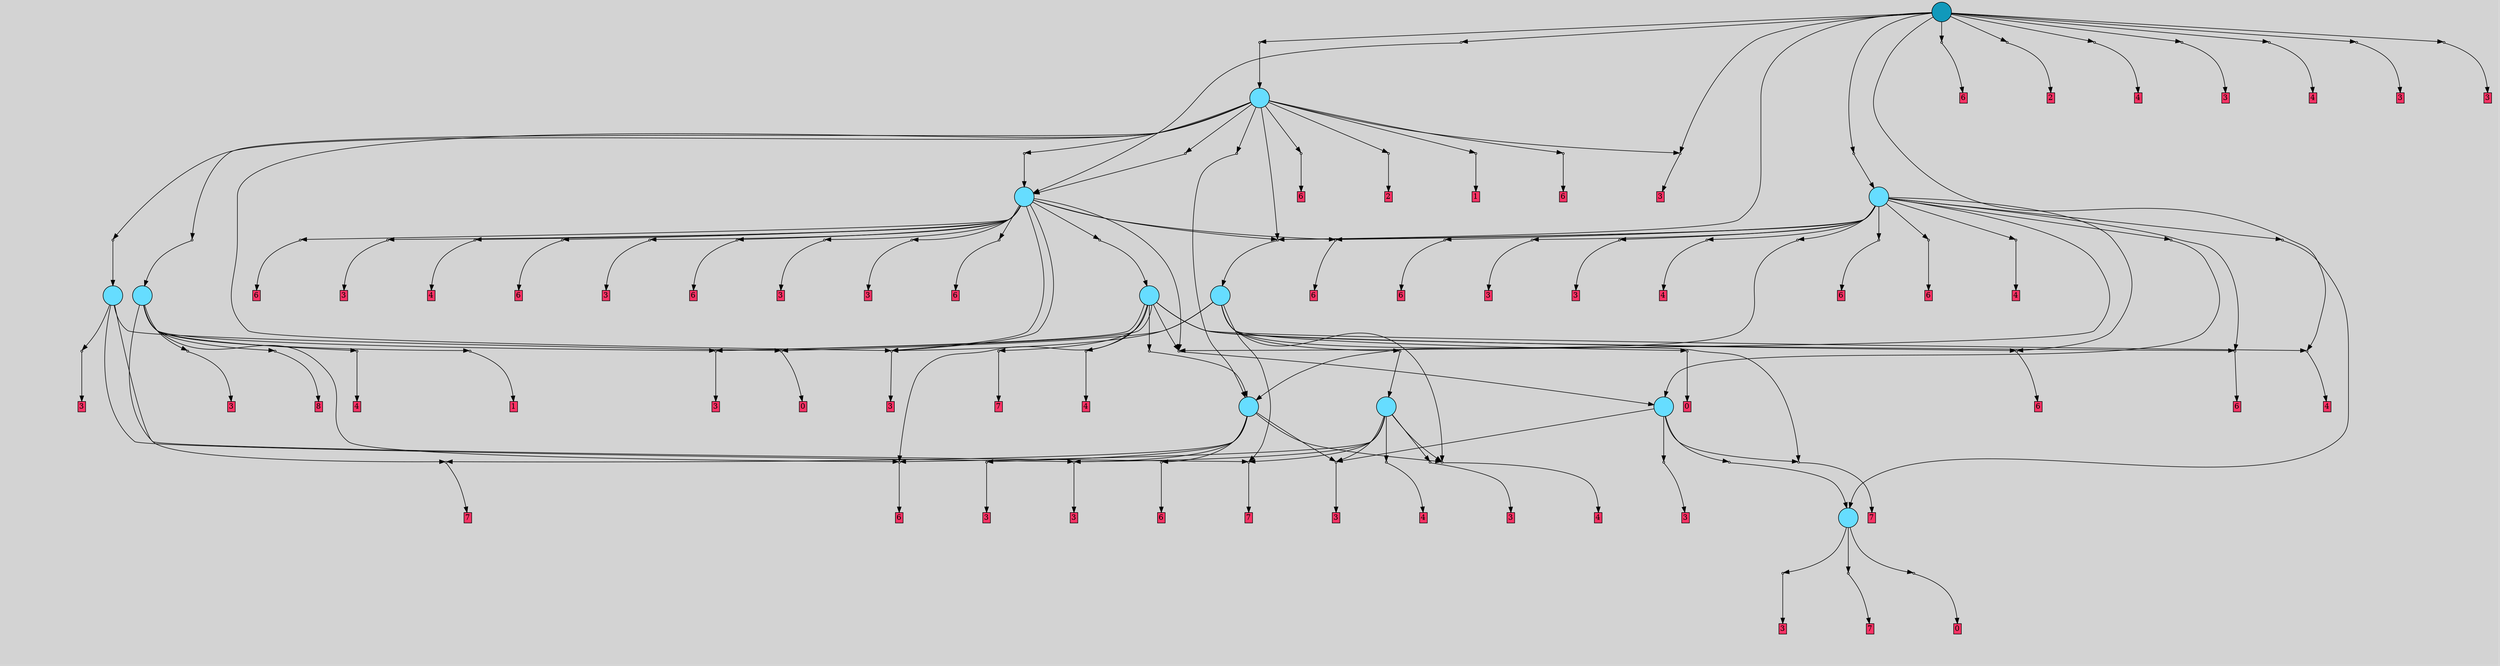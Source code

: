 // File exported with GEGELATI v1.3.1
// On the 2024-07-08 15:30:25
// With the MARL::MarlTPGGraphDotExporter
digraph{
	graph[pad = "0.212, 0.055" bgcolor = lightgray]
	node[shape=circle style = filled label = ""]
		T33 [fillcolor="#66ddff"]
		T57 [fillcolor="#66ddff"]
		T67 [fillcolor="#66ddff"]
		T73 [fillcolor="#66ddff"]
		T94 [fillcolor="#66ddff"]
		T113 [fillcolor="#66ddff"]
		T146 [fillcolor="#66ddff"]
		T184 [fillcolor="#66ddff"]
		T301 [fillcolor="#66ddff"]
		T316 [fillcolor="#66ddff"]
		T518 [fillcolor="#66ddff"]
		T598 [fillcolor="#1199bb"]
		P11545 [fillcolor="#cccccc" shape=point] //
		I11545 [shape=box style=invis label="4|6&2|2#1|3&#92;n4|3&2|7#1|5&#92;n6|7&2|1#4|3&#92;n2|5&2|7#1|2&#92;n7|0&2|0#1|3&#92;n0|3&3|7#1|7&#92;n"]
		P11545 -> I11545[style=invis]
		A8608 [fillcolor="#ff3366" shape=box margin=0.03 width=0 height=0 label="3"]
		T33 -> P11545 -> A8608
		P11546 [fillcolor="#cccccc" shape=point] //
		I11546 [shape=box style=invis label="4|1&1|0#3|3&#92;n2|5&1|0#1|5&#92;n7|1&3|3#3|7&#92;n3|4&3|4#0|5&#92;n8|5&4|6#4|3&#92;n1|0&2|7#2|0&#92;n5|2&2|5#2|2&#92;n"]
		P11546 -> I11546[style=invis]
		A8609 [fillcolor="#ff3366" shape=box margin=0.03 width=0 height=0 label="7"]
		T33 -> P11546 -> A8609
		P11547 [fillcolor="#cccccc" shape=point] //
		I11547 [shape=box style=invis label="1|2&0|2#0|6&#92;n2|3&3|5#4|2&#92;n4|7&1|1#1|5&#92;n5|1&1|0#2|3&#92;n4|7&4|5#3|7&#92;n7|4&4|3#4|6&#92;n8|6&4|1#1|0&#92;n1|6&1|5#1|1&#92;n"]
		P11547 -> I11547[style=invis]
		A8610 [fillcolor="#ff3366" shape=box margin=0.03 width=0 height=0 label="0"]
		T33 -> P11547 -> A8610
		P11548 [fillcolor="#cccccc" shape=point] //
		I11548 [shape=box style=invis label="2|2&2|5#4|4&#92;n2|0&2|5#2|7&#92;n8|6&0|5#0|7&#92;n1|6&0|0#2|3&#92;n5|2&3|4#0|4&#92;n"]
		P11548 -> I11548[style=invis]
		A8611 [fillcolor="#ff3366" shape=box margin=0.03 width=0 height=0 label="3"]
		T57 -> P11548 -> A8611
		P11549 [fillcolor="#cccccc" shape=point] //
		I11549 [shape=box style=invis label="4|2&1|7#1|6&#92;n5|2&4|7#3|7&#92;n8|7&0|0#1|4&#92;n1|4&4|5#2|7&#92;n5|5&3|1#1|0&#92;n2|0&2|1#3|5&#92;n6|2&1|3#2|3&#92;n3|6&1|0#3|6&#92;n"]
		P11549 -> I11549[style=invis]
		A8612 [fillcolor="#ff3366" shape=box margin=0.03 width=0 height=0 label="7"]
		T57 -> P11549 -> A8612
		P11550 [fillcolor="#cccccc" shape=point] //
		I11550 [shape=box style=invis label="2|3&2|1#4|4&#92;n8|6&0|5#0|7&#92;n2|0&2|5#2|7&#92;n6|1&1|1#4|1&#92;n"]
		P11550 -> I11550[style=invis]
		T57 -> P11550 -> T33
		P11551 [fillcolor="#cccccc" shape=point] //
		I11551 [shape=box style=invis label="1|7&0|0#0|1&#92;n7|0&2|1#1|3&#92;n2|5&2|7#1|2&#92;n6|7&2|1#1|6&#92;n"]
		P11551 -> I11551[style=invis]
		A8613 [fillcolor="#ff3366" shape=box margin=0.03 width=0 height=0 label="3"]
		T57 -> P11551 -> A8613
		P11552 [fillcolor="#cccccc" shape=point] //
		I11552 [shape=box style=invis label="3|3&4|2#3|3&#92;n"]
		P11552 -> I11552[style=invis]
		A8614 [fillcolor="#ff3366" shape=box margin=0.03 width=0 height=0 label="4"]
		T67 -> P11552 -> A8614
		P11553 [fillcolor="#cccccc" shape=point] //
		I11553 [shape=box style=invis label="5|0&4|6#2|4&#92;n2|2&2|5#2|4&#92;n7|0&2|5#2|7&#92;n1|6&0|0#2|3&#92;n"]
		P11553 -> I11553[style=invis]
		A8615 [fillcolor="#ff3366" shape=box margin=0.03 width=0 height=0 label="3"]
		T67 -> P11553 -> A8615
		T67 -> P11548
		P11554 [fillcolor="#cccccc" shape=point] //
		I11554 [shape=box style=invis label="2|4&2|1#3|3&#92;n1|3&3|5#3|0&#92;n6|0&0|3#1|6&#92;n1|1&3|6#2|0&#92;n7|4&4|1#1|1&#92;n6|2&3|7#3|5&#92;n"]
		P11554 -> I11554[style=invis]
		A8616 [fillcolor="#ff3366" shape=box margin=0.03 width=0 height=0 label="4"]
		T67 -> P11554 -> A8616
		P11555 [fillcolor="#cccccc" shape=point] //
		I11555 [shape=box style=invis label="2|0&2|5#3|7&#92;n2|2&2|5#4|4&#92;n1|6&0|0#2|3&#92;n0|6&0|5#0|7&#92;n8|3&3|1#4|1&#92;n"]
		P11555 -> I11555[style=invis]
		A8617 [fillcolor="#ff3366" shape=box margin=0.03 width=0 height=0 label="3"]
		T67 -> P11555 -> A8617
		P11556 [fillcolor="#cccccc" shape=point] //
		I11556 [shape=box style=invis label="8|6&0|4#2|6&#92;n4|4&2|7#3|3&#92;n3|0&3|5#2|2&#92;n4|4&0|6#3|3&#92;n3|5&2|5#0|6&#92;n"]
		P11556 -> I11556[style=invis]
		A8618 [fillcolor="#ff3366" shape=box margin=0.03 width=0 height=0 label="6"]
		T67 -> P11556 -> A8618
		P11557 [fillcolor="#cccccc" shape=point] //
		I11557 [shape=box style=invis label="1|2&1|7#1|6&#92;n7|1&4|7#2|7&#92;n1|5&1|0#2|7&#92;n6|5&3|1#2|0&#92;n5|0&3|6#4|5&#92;n5|3&3|3#0|2&#92;n1|3&4|2#4|4&#92;n"]
		P11557 -> I11557[style=invis]
		A8619 [fillcolor="#ff3366" shape=box margin=0.03 width=0 height=0 label="7"]
		T67 -> P11557 -> A8619
		P11558 [fillcolor="#cccccc" shape=point] //
		I11558 [shape=box style=invis label="1|2&1|7#1|6&#92;n1|5&1|0#2|7&#92;n6|5&3|1#2|0&#92;n5|3&3|3#4|2&#92;n5|0&3|6#4|5&#92;n1|3&4|2#4|4&#92;n"]
		P11558 -> I11558[style=invis]
		A8620 [fillcolor="#ff3366" shape=box margin=0.03 width=0 height=0 label="7"]
		T73 -> P11558 -> A8620
		T73 -> P11553
		P11559 [fillcolor="#cccccc" shape=point] //
		I11559 [shape=box style=invis label="3|5&2|5#0|6&#92;n8|4&4|0#3|3&#92;n6|0&3|5#2|5&#92;n3|0&3|5#2|2&#92;n4|4&1|7#3|3&#92;n"]
		P11559 -> I11559[style=invis]
		A8621 [fillcolor="#ff3366" shape=box margin=0.03 width=0 height=0 label="6"]
		T73 -> P11559 -> A8621
		P11560 [fillcolor="#cccccc" shape=point] //
		I11560 [shape=box style=invis label="5|2&3|4#0|4&#92;n2|0&2|5#2|7&#92;n8|6&0|5#0|7&#92;n2|2&2|1#4|4&#92;n"]
		P11560 -> I11560[style=invis]
		A8622 [fillcolor="#ff3366" shape=box margin=0.03 width=0 height=0 label="3"]
		T73 -> P11560 -> A8622
		T73 -> P11552
		T73 -> P11548
		P11561 [fillcolor="#cccccc" shape=point] //
		I11561 [shape=box style=invis label="1|3&0|5#3|0&#92;n4|4&2|1#2|3&#92;n2|3&1|2#4|3&#92;n6|0&0|3#1|4&#92;n4|7&0|7#4|2&#92;n"]
		P11561 -> I11561[style=invis]
		A8623 [fillcolor="#ff3366" shape=box margin=0.03 width=0 height=0 label="1"]
		T94 -> P11561 -> A8623
		P11562 [fillcolor="#cccccc" shape=point] //
		I11562 [shape=box style=invis label="2|4&0|7#2|0&#92;n8|0&0|7#4|3&#92;n5|2&2|4#0|4&#92;n2|5&1|6#1|5&#92;n"]
		P11562 -> I11562[style=invis]
		A8624 [fillcolor="#ff3366" shape=box margin=0.03 width=0 height=0 label="3"]
		T94 -> P11562 -> A8624
		T94 -> P11558
		P11563 [fillcolor="#cccccc" shape=point] //
		I11563 [shape=box style=invis label="5|0&2|5#2|7&#92;n7|7&1|7#4|2&#92;n5|5&1|6#1|7&#92;n5|6&0|7#4|2&#92;n8|4&3|0#0|7&#92;n0|3&1|4#3|7&#92;n"]
		P11563 -> I11563[style=invis]
		A8625 [fillcolor="#ff3366" shape=box margin=0.03 width=0 height=0 label="8"]
		T94 -> P11563 -> A8625
		P11564 [fillcolor="#cccccc" shape=point] //
		I11564 [shape=box style=invis label="1|6&0|0#2|3&#92;n0|0&2|5#2|7&#92;n2|2&2|5#4|4&#92;n5|2&3|4#0|4&#92;n2|7&1|7#3|3&#92;n"]
		P11564 -> I11564[style=invis]
		A8626 [fillcolor="#ff3366" shape=box margin=0.03 width=0 height=0 label="3"]
		T94 -> P11564 -> A8626
		P11565 [fillcolor="#cccccc" shape=point] //
		I11565 [shape=box style=invis label="1|1&4|6#2|0&#92;n6|0&0|3#1|6&#92;n2|3&1|2#4|1&#92;n1|3&3|5#3|0&#92;n7|4&4|1#1|1&#92;n2|4&2|1#2|3&#92;n"]
		P11565 -> I11565[style=invis]
		A8627 [fillcolor="#ff3366" shape=box margin=0.03 width=0 height=0 label="4"]
		T94 -> P11565 -> A8627
		T94 -> P11556
		P11566 [fillcolor="#cccccc" shape=point] //
		I11566 [shape=box style=invis label="4|0&2|1#3|2&#92;n1|6&0|1#0|0&#92;n2|2&2|5#4|4&#92;n5|2&3|4#1|4&#92;n8|6&0|5#0|7&#92;n"]
		P11566 -> I11566[style=invis]
		A8628 [fillcolor="#ff3366" shape=box margin=0.03 width=0 height=0 label="0"]
		T113 -> P11566 -> A8628
		P11567 [fillcolor="#cccccc" shape=point] //
		I11567 [shape=box style=invis label="7|7&2|1#0|3&#92;n4|3&2|7#1|5&#92;n0|3&3|7#1|7&#92;n7|0&2|2#1|3&#92;n"]
		P11567 -> I11567[style=invis]
		A8629 [fillcolor="#ff3366" shape=box margin=0.03 width=0 height=0 label="3"]
		T113 -> P11567 -> A8629
		T113 -> P11557
		T113 -> P11553
		P11568 [fillcolor="#cccccc" shape=point] //
		I11568 [shape=box style=invis label="1|3&1|7#1|6&#92;n7|1&4|7#2|7&#92;n1|5&1|0#2|2&#92;n6|5&3|1#2|0&#92;n5|3&3|3#0|2&#92;n4|3&1|2#3|4&#92;n5|0&3|6#4|5&#92;n1|3&4|2#4|4&#92;n"]
		P11568 -> I11568[style=invis]
		A8630 [fillcolor="#ff3366" shape=box margin=0.03 width=0 height=0 label="7"]
		T146 -> P11568 -> A8630
		P11569 [fillcolor="#cccccc" shape=point] //
		I11569 [shape=box style=invis label="0|1&3|3#2|5&#92;n1|1&3|7#2|7&#92;n5|0&2|6#3|0&#92;n"]
		P11569 -> I11569[style=invis]
		A8631 [fillcolor="#ff3366" shape=box margin=0.03 width=0 height=0 label="4"]
		T146 -> P11569 -> A8631
		T146 -> P11564
		P11570 [fillcolor="#cccccc" shape=point] //
		I11570 [shape=box style=invis label="8|1&3|5#2|1&#92;n2|0&2|5#4|4&#92;n8|0&2|5#2|7&#92;n5|1&4|1#0|4&#92;n5|7&1|6#1|6&#92;n"]
		P11570 -> I11570[style=invis]
		A8632 [fillcolor="#ff3366" shape=box margin=0.03 width=0 height=0 label="4"]
		T146 -> P11570 -> A8632
		P11571 [fillcolor="#cccccc" shape=point] //
		I11571 [shape=box style=invis label="4|4&2|7#3|7&#92;n8|6&0|4#2|6&#92;n3|0&3|5#2|2&#92;n3|3&2|5#0|6&#92;n"]
		P11571 -> I11571[style=invis]
		A8633 [fillcolor="#ff3366" shape=box margin=0.03 width=0 height=0 label="6"]
		T146 -> P11571 -> A8633
		T146 -> P11556
		P11572 [fillcolor="#cccccc" shape=point] //
		I11572 [shape=box style=invis label="8|6&0|2#2|6&#92;n2|6&0|4#1|3&#92;n3|0&3|5#2|2&#92;n4|4&2|7#3|3&#92;n4|4&0|6#3|3&#92;n2|6&3|7#2|1&#92;n3|5&2|5#0|6&#92;n"]
		P11572 -> I11572[style=invis]
		T146 -> P11572 -> T73
		P11573 [fillcolor="#cccccc" shape=point] //
		I11573 [shape=box style=invis label="1|2&3|4#0|4&#92;n8|4&0|5#0|1&#92;n2|0&2|5#2|5&#92;n"]
		P11573 -> I11573[style=invis]
		T146 -> P11573 -> T57
		P11574 [fillcolor="#cccccc" shape=point] //
		I11574 [shape=box style=invis label="8|6&0|4#2|6&#92;n4|4&2|1#3|3&#92;n4|4&0|6#3|3&#92;n3|0&3|5#2|2&#92;n"]
		P11574 -> I11574[style=invis]
		A8634 [fillcolor="#ff3366" shape=box margin=0.03 width=0 height=0 label="6"]
		T146 -> P11574 -> A8634
		T146 -> P11564
		T184 -> P11549
		P11575 [fillcolor="#cccccc" shape=point] //
		I11575 [shape=box style=invis label="5|0&4|5#3|7&#92;n7|3&3|0#4|6&#92;n5|4&1|5#0|2&#92;n6|5&4|6#0|5&#92;n4|7&1|1#1|5&#92;n2|3&3|5#4|6&#92;n6|2&2|7#4|2&#92;n8|6&2|0#1|6&#92;n"]
		P11575 -> I11575[style=invis]
		A8635 [fillcolor="#ff3366" shape=box margin=0.03 width=0 height=0 label="0"]
		T184 -> P11575 -> A8635
		P11576 [fillcolor="#cccccc" shape=point] //
		I11576 [shape=box style=invis label="1|6&0|0#2|3&#92;n2|7&4|7#3|3&#92;n2|2&2|5#4|4&#92;n5|2&3|4#0|4&#92;n0|0&2|5#2|7&#92;n"]
		P11576 -> I11576[style=invis]
		T184 -> P11576 -> T67
		T184 -> P11566
		T184 -> P11557
		P11577 [fillcolor="#cccccc" shape=point] //
		I11577 [shape=box style=invis label="8|1&3|5#2|1&#92;n2|0&2|5#2|7&#92;n1|6&0|0#2|3&#92;n2|0&2|5#4|4&#92;n5|1&4|1#0|4&#92;n5|7&1|6#1|6&#92;n"]
		P11577 -> I11577[style=invis]
		A8636 [fillcolor="#ff3366" shape=box margin=0.03 width=0 height=0 label="3"]
		T184 -> P11577 -> A8636
		T184 -> P11552
		T301 -> P11577
		P11578 [fillcolor="#cccccc" shape=point] //
		I11578 [shape=box style=invis label="2|0&1|4#2|4&#92;n4|5&4|4#3|4&#92;n"]
		P11578 -> I11578[style=invis]
		T301 -> P11578 -> T184
		T301 -> P11573
		P11579 [fillcolor="#cccccc" shape=point] //
		I11579 [shape=box style=invis label="7|1&1|2#0|6&#92;n4|7&2|5#3|1&#92;n3|4&0|2#0|5&#92;n3|2&0|2#4|6&#92;n3|3&3|7#1|4&#92;n1|0&4|3#0|4&#92;n0|5&2|1#0|5&#92;n"]
		P11579 -> I11579[style=invis]
		A8637 [fillcolor="#ff3366" shape=box margin=0.03 width=0 height=0 label="6"]
		T301 -> P11579 -> A8637
		P11580 [fillcolor="#cccccc" shape=point] //
		I11580 [shape=box style=invis label="2|2&2|5#4|4&#92;n1|6&0|0#2|3&#92;n6|0&3|5#2|4&#92;n6|0&2|5#2|7&#92;n"]
		P11580 -> I11580[style=invis]
		A8638 [fillcolor="#ff3366" shape=box margin=0.03 width=0 height=0 label="3"]
		T301 -> P11580 -> A8638
		T301 -> P11577
		P11581 [fillcolor="#cccccc" shape=point] //
		I11581 [shape=box style=invis label="0|7&2|4#1|0&#92;n2|0&2|5#4|7&#92;n2|2&2|5#4|4&#92;n4|4&1|5#1|5&#92;n5|2&3|4#0|4&#92;n8|6&0|5#0|7&#92;n1|1&0|0#2|3&#92;n1|3&0|0#1|5&#92;n"]
		P11581 -> I11581[style=invis]
		A8639 [fillcolor="#ff3366" shape=box margin=0.03 width=0 height=0 label="6"]
		T301 -> P11581 -> A8639
		P11582 [fillcolor="#cccccc" shape=point] //
		I11582 [shape=box style=invis label="8|1&3|5#2|1&#92;n2|3&3|5#1|6&#92;n2|0&2|5#4|4&#92;n5|7&1|6#1|6&#92;n4|1&4|1#0|4&#92;n8|0&2|5#2|7&#92;n"]
		P11582 -> I11582[style=invis]
		A8640 [fillcolor="#ff3366" shape=box margin=0.03 width=0 height=0 label="4"]
		T301 -> P11582 -> A8640
		P11583 [fillcolor="#cccccc" shape=point] //
		I11583 [shape=box style=invis label="4|4&0|6#2|3&#92;n3|5&2|5#2|1&#92;n8|6&0|4#2|2&#92;n3|6&1|2#3|5&#92;n"]
		P11583 -> I11583[style=invis]
		A8641 [fillcolor="#ff3366" shape=box margin=0.03 width=0 height=0 label="6"]
		T301 -> P11583 -> A8641
		P11584 [fillcolor="#cccccc" shape=point] //
		I11584 [shape=box style=invis label="0|7&2|4#1|0&#92;n2|0&2|5#4|3&#92;n1|3&0|0#1|5&#92;n2|7&2|7#0|2&#92;n8|6&0|5#0|2&#92;n1|1&3|0#2|3&#92;n4|4&1|5#1|5&#92;n"]
		P11584 -> I11584[style=invis]
		T301 -> P11584 -> T146
		P11585 [fillcolor="#cccccc" shape=point] //
		I11585 [shape=box style=invis label="2|2&2|5#4|4&#92;n3|3&1|5#1|2&#92;n0|0&2|6#2|7&#92;n1|6&0|0#2|3&#92;n2|7&1|7#3|3&#92;n"]
		P11585 -> I11585[style=invis]
		A8642 [fillcolor="#ff3366" shape=box margin=0.03 width=0 height=0 label="3"]
		T301 -> P11585 -> A8642
		P11586 [fillcolor="#cccccc" shape=point] //
		I11586 [shape=box style=invis label="8|6&0|4#2|6&#92;n3|1&2|5#0|0&#92;n3|0&3|6#3|2&#92;n"]
		P11586 -> I11586[style=invis]
		A8643 [fillcolor="#ff3366" shape=box margin=0.03 width=0 height=0 label="6"]
		T301 -> P11586 -> A8643
		P11587 [fillcolor="#cccccc" shape=point] //
		I11587 [shape=box style=invis label="4|3&2|7#1|5&#92;n6|7&2|1#4|3&#92;n4|6&2|7#1|3&#92;n7|0&2|0#1|3&#92;n0|0&3|7#1|7&#92;n0|4&0|4#0|3&#92;n"]
		P11587 -> I11587[style=invis]
		A8644 [fillcolor="#ff3366" shape=box margin=0.03 width=0 height=0 label="3"]
		T301 -> P11587 -> A8644
		P11588 [fillcolor="#cccccc" shape=point] //
		I11588 [shape=box style=invis label="0|0&2|0#2|1&#92;n0|3&4|7#1|2&#92;n"]
		P11588 -> I11588[style=invis]
		A8645 [fillcolor="#ff3366" shape=box margin=0.03 width=0 height=0 label="3"]
		T301 -> P11588 -> A8645
		P11589 [fillcolor="#cccccc" shape=point] //
		I11589 [shape=box style=invis label="3|6&1|2#3|5&#92;n3|5&2|5#2|6&#92;n8|6&0|4#2|2&#92;n4|4&0|6#2|3&#92;n"]
		P11589 -> I11589[style=invis]
		A8646 [fillcolor="#ff3366" shape=box margin=0.03 width=0 height=0 label="6"]
		T301 -> P11589 -> A8646
		P11590 [fillcolor="#cccccc" shape=point] //
		I11590 [shape=box style=invis label="4|4&0|6#2|3&#92;n8|5&2|5#2|6&#92;n8|6&0|4#2|2&#92;n3|6&1|2#3|5&#92;n"]
		P11590 -> I11590[style=invis]
		A8647 [fillcolor="#ff3366" shape=box margin=0.03 width=0 height=0 label="6"]
		T316 -> P11590 -> A8647
		P11591 [fillcolor="#cccccc" shape=point] //
		I11591 [shape=box style=invis label="3|3&2|6#2|7&#92;n6|4&2|2#0|2&#92;n2|0&4|5#2|5&#92;n7|1&4|2#3|4&#92;n7|4&3|5#4|2&#92;n8|3&3|1#2|1&#92;n4|5&0|0#2|3&#92;n6|2&4|4#2|3&#92;n"]
		P11591 -> I11591[style=invis]
		A8648 [fillcolor="#ff3366" shape=box margin=0.03 width=0 height=0 label="3"]
		T316 -> P11591 -> A8648
		P11592 [fillcolor="#cccccc" shape=point] //
		I11592 [shape=box style=invis label="3|5&2|5#0|6&#92;n6|0&3|1#1|3&#92;n2|6&0|4#1|3&#92;n2|0&3|5#2|2&#92;n4|1&2|6#3|3&#92;n1|5&2|2#4|7&#92;n4|4&2|7#1|3&#92;n8|6&0|2#2|6&#92;n"]
		P11592 -> I11592[style=invis]
		T316 -> P11592 -> T73
		P11593 [fillcolor="#cccccc" shape=point] //
		I11593 [shape=box style=invis label="1|7&3|4#3|3&#92;n7|2&0|4#3|0&#92;n3|3&3|0#2|6&#92;n1|0&2|0#2|4&#92;n"]
		P11593 -> I11593[style=invis]
		A8649 [fillcolor="#ff3366" shape=box margin=0.03 width=0 height=0 label="3"]
		T316 -> P11593 -> A8649
		T316 -> P11581
		P11594 [fillcolor="#cccccc" shape=point] //
		I11594 [shape=box style=invis label="8|1&1|3#1|2&#92;n2|3&3|5#1|6&#92;n2|0&2|5#4|4&#92;n5|7&1|6#1|6&#92;n8|1&3|5#2|1&#92;n4|1&4|1#0|5&#92;n8|0&2|5#2|7&#92;n"]
		P11594 -> I11594[style=invis]
		A8650 [fillcolor="#ff3366" shape=box margin=0.03 width=0 height=0 label="4"]
		T316 -> P11594 -> A8650
		T316 -> P11578
		P11595 [fillcolor="#cccccc" shape=point] //
		I11595 [shape=box style=invis label="0|4&2|6#3|0&#92;n2|2&1|7#2|7&#92;n5|2&4|6#4|1&#92;n5|5&4|3#0|5&#92;n3|3&3|7#3|2&#92;n2|0&0|3#2|7&#92;n0|3&4|2#0|7&#92;n7|5&4|5#4|4&#92;n"]
		P11595 -> I11595[style=invis]
		T316 -> P11595 -> T33
		P11596 [fillcolor="#cccccc" shape=point] //
		I11596 [shape=box style=invis label="8|6&0|0#2|6&#92;n2|6&0|4#1|3&#92;n4|4&2|7#3|3&#92;n3|0&3|5#2|2&#92;n4|4&0|6#3|3&#92;n3|5&2|5#0|6&#92;n"]
		P11596 -> I11596[style=invis]
		A8651 [fillcolor="#ff3366" shape=box margin=0.03 width=0 height=0 label="6"]
		T316 -> P11596 -> A8651
		P11597 [fillcolor="#cccccc" shape=point] //
		I11597 [shape=box style=invis label="2|0&1|5#2|5&#92;n7|4&0|0#1|6&#92;n7|6&3|1#3|5&#92;n3|3&2|4#3|2&#92;n8|1&2|1#1|7&#92;n"]
		P11597 -> I11597[style=invis]
		T316 -> P11597 -> T57
		T316 -> P11574
		P11598 [fillcolor="#cccccc" shape=point] //
		I11598 [shape=box style=invis label="4|7&2|4#3|1&#92;n6|1&1|6#3|2&#92;n6|0&0|7#3|1&#92;n"]
		P11598 -> I11598[style=invis]
		A8652 [fillcolor="#ff3366" shape=box margin=0.03 width=0 height=0 label="6"]
		T316 -> P11598 -> A8652
		T316 -> P11571
		P11599 [fillcolor="#cccccc" shape=point] //
		I11599 [shape=box style=invis label="8|0&2|2#3|2&#92;n5|1&1|3#4|7&#92;n"]
		P11599 -> I11599[style=invis]
		A8653 [fillcolor="#ff3366" shape=box margin=0.03 width=0 height=0 label="4"]
		T316 -> P11599 -> A8653
		T316 -> P11573
		P11600 [fillcolor="#cccccc" shape=point] //
		I11600 [shape=box style=invis label="3|4&0|0#4|6&#92;n7|0&3|3#4|1&#92;n5|4&2|6#0|0&#92;n6|3&3|0#4|5&#92;n"]
		P11600 -> I11600[style=invis]
		A8654 [fillcolor="#ff3366" shape=box margin=0.03 width=0 height=0 label="6"]
		T518 -> P11600 -> A8654
		P11601 [fillcolor="#cccccc" shape=point] //
		I11601 [shape=box style=invis label="1|2&2|2#4|3&#92;n6|0&3|0#1|3&#92;n3|5&2|5#0|6&#92;n1|6&0|4#1|3&#92;n4|1&2|6#3|3&#92;n"]
		P11601 -> I11601[style=invis]
		T518 -> P11601 -> T73
		P11602 [fillcolor="#cccccc" shape=point] //
		I11602 [shape=box style=invis label="1|2&3|4#0|4&#92;n2|0&2|5#2|5&#92;n8|4&0|5#0|1&#92;n1|0&4|0#3|2&#92;n"]
		P11602 -> I11602[style=invis]
		T518 -> P11602 -> T301
		P11603 [fillcolor="#cccccc" shape=point] //
		I11603 [shape=box style=invis label="4|5&3|3#2|6&#92;n2|0&2|1#4|4&#92;n6|7&1|6#1|6&#92;n0|1&2|3#0|7&#92;n6|1&4|1#0|4&#92;n"]
		P11603 -> I11603[style=invis]
		A8655 [fillcolor="#ff3366" shape=box margin=0.03 width=0 height=0 label="2"]
		T518 -> P11603 -> A8655
		P11604 [fillcolor="#cccccc" shape=point] //
		I11604 [shape=box style=invis label="2|1&1|2#4|0&#92;n7|0&1|4#2|4&#92;n"]
		P11604 -> I11604[style=invis]
		T518 -> P11604 -> T113
		P11605 [fillcolor="#cccccc" shape=point] //
		I11605 [shape=box style=invis label="2|2&2|5#4|4&#92;n6|0&2|5#2|7&#92;n6|0&3|5#2|4&#92;n8|4&4|7#2|6&#92;n1|6&0|0#2|3&#92;n"]
		P11605 -> I11605[style=invis]
		A8656 [fillcolor="#ff3366" shape=box margin=0.03 width=0 height=0 label="3"]
		T518 -> P11605 -> A8656
		T518 -> P11577
		P11606 [fillcolor="#cccccc" shape=point] //
		I11606 [shape=box style=invis label="6|1&4|1#0|4&#92;n4|5&3|3#2|6&#92;n5|2&4|2#1|6&#92;n5|0&2|1#4|4&#92;n3|1&2|3#0|7&#92;n"]
		P11606 -> I11606[style=invis]
		T518 -> P11606 -> T94
		P11607 [fillcolor="#cccccc" shape=point] //
		I11607 [shape=box style=invis label="2|0&1|4#2|0&#92;n"]
		P11607 -> I11607[style=invis]
		A8657 [fillcolor="#ff3366" shape=box margin=0.03 width=0 height=0 label="1"]
		T518 -> P11607 -> A8657
		T518 -> P11578
		P11608 [fillcolor="#cccccc" shape=point] //
		I11608 [shape=box style=invis label="1|0&1|0#3|3&#92;n8|4&0|5#0|1&#92;n"]
		P11608 -> I11608[style=invis]
		T518 -> P11608 -> T301
		P11609 [fillcolor="#cccccc" shape=point] //
		I11609 [shape=box style=invis label="4|2&0|6#4|3&#92;n3|0&3|5#2|2&#92;n8|6&0|4#2|6&#92;n4|4&2|1#3|3&#92;n"]
		P11609 -> I11609[style=invis]
		A8658 [fillcolor="#ff3366" shape=box margin=0.03 width=0 height=0 label="6"]
		T518 -> P11609 -> A8658
		P11610 [fillcolor="#cccccc" shape=point] //
		I11610 [shape=box style=invis label="2|2&2|3#1|1&#92;n4|0&1|2#2|3&#92;n"]
		P11610 -> I11610[style=invis]
		A8659 [fillcolor="#ff3366" shape=box margin=0.03 width=0 height=0 label="6"]
		T598 -> P11610 -> A8659
		P11611 [fillcolor="#cccccc" shape=point] //
		I11611 [shape=box style=invis label="4|5&3|3#2|6&#92;n6|7&1|6#1|6&#92;n2|0&2|1#4|4&#92;n0|1&2|3#0|6&#92;n6|1&4|1#0|4&#92;n"]
		P11611 -> I11611[style=invis]
		A8660 [fillcolor="#ff3366" shape=box margin=0.03 width=0 height=0 label="2"]
		T598 -> P11611 -> A8660
		T598 -> P11578
		P11612 [fillcolor="#cccccc" shape=point] //
		I11612 [shape=box style=invis label="1|0&1|1#2|5&#92;n4|5&1|7#4|0&#92;n8|0&0|3#2|7&#92;n8|7&0|5#4|2&#92;n"]
		P11612 -> I11612[style=invis]
		A8661 [fillcolor="#ff3366" shape=box margin=0.03 width=0 height=0 label="4"]
		T598 -> P11612 -> A8661
		T598 -> P11605
		P11613 [fillcolor="#cccccc" shape=point] //
		I11613 [shape=box style=invis label="2|1&2|0#4|4&#92;n3|0&2|6#2|5&#92;n1|2&3|0#1|2&#92;n6|5&0|4#3|5&#92;n6|2&3|1#0|5&#92;n7|7&3|1#4|7&#92;n8|3&3|2#3|6&#92;n7|4&4|1#2|1&#92;n"]
		P11613 -> I11613[style=invis]
		A8662 [fillcolor="#ff3366" shape=box margin=0.03 width=0 height=0 label="3"]
		T598 -> P11613 -> A8662
		P11614 [fillcolor="#cccccc" shape=point] //
		I11614 [shape=box style=invis label="1|0&4|4#2|3&#92;n0|3&1|2#0|7&#92;n6|1&1|6#3|7&#92;n2|7&0|3#3|6&#92;n"]
		P11614 -> I11614[style=invis]
		T598 -> P11614 -> T316
		T598 -> P11570
		P11615 [fillcolor="#cccccc" shape=point] //
		I11615 [shape=box style=invis label="5|3&0|3#2|7&#92;n1|0&0|1#4|1&#92;n0|1&0|2#4|1&#92;n6|5&0|3#0|4&#92;n"]
		P11615 -> I11615[style=invis]
		T598 -> P11615 -> T518
		P11616 [fillcolor="#cccccc" shape=point] //
		I11616 [shape=box style=invis label="4|3&4|1#3|6&#92;n5|0&0|5#2|6&#92;n0|2&4|1#0|4&#92;n"]
		P11616 -> I11616[style=invis]
		A8663 [fillcolor="#ff3366" shape=box margin=0.03 width=0 height=0 label="4"]
		T598 -> P11616 -> A8663
		P11617 [fillcolor="#cccccc" shape=point] //
		I11617 [shape=box style=invis label="7|1&3|3#4|5&#92;n3|1&2|0#4|2&#92;n8|0&0|1#3|3&#92;n"]
		P11617 -> I11617[style=invis]
		T598 -> P11617 -> T301
		P11618 [fillcolor="#cccccc" shape=point] //
		I11618 [shape=box style=invis label="2|7&1|7#3|3&#92;n5|5&3|4#0|4&#92;n0|4&2|2#4|1&#92;n6|5&4|0#2|0&#92;n7|0&2|3#4|7&#92;n"]
		P11618 -> I11618[style=invis]
		A8664 [fillcolor="#ff3366" shape=box margin=0.03 width=0 height=0 label="3"]
		T598 -> P11618 -> A8664
		P11619 [fillcolor="#cccccc" shape=point] //
		I11619 [shape=box style=invis label="6|0&2|4#1|7&#92;n1|6&0|0#2|0&#92;n3|3&3|0#3|5&#92;n5|2&4|4#0|4&#92;n6|2&4|6#3|4&#92;n1|3&4|2#1|4&#92;n3|5&2|7#4|4&#92;n"]
		P11619 -> I11619[style=invis]
		A8665 [fillcolor="#ff3366" shape=box margin=0.03 width=0 height=0 label="3"]
		T598 -> P11619 -> A8665
		{ rank= same T598 }
}
